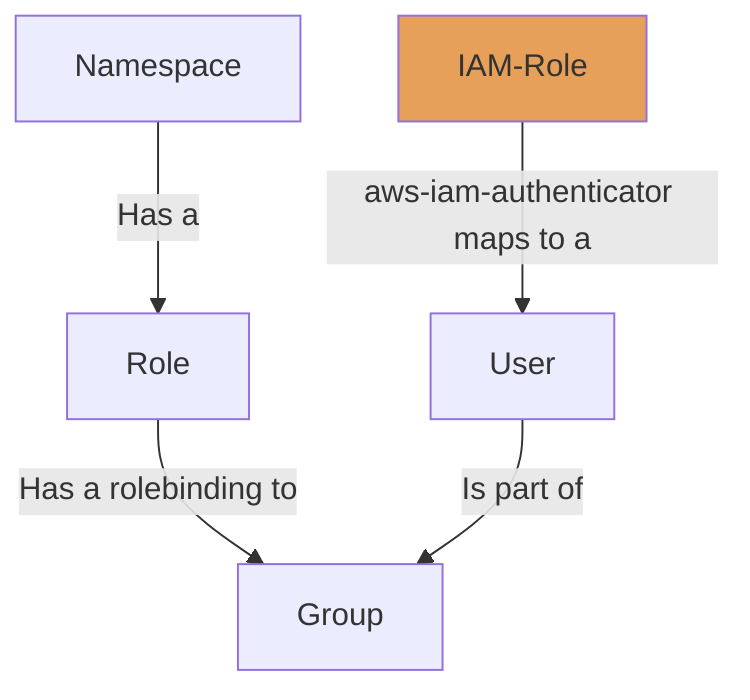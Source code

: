 graph TD;
    Namespace-->|Has a |Role;
    Role-->|Has a rolebinding to| Group;

    style IAM-Role fill:#e6a059
    IAM-Role -->|aws-iam-authenticator maps to a|User
    User -->|Is part of| Group;